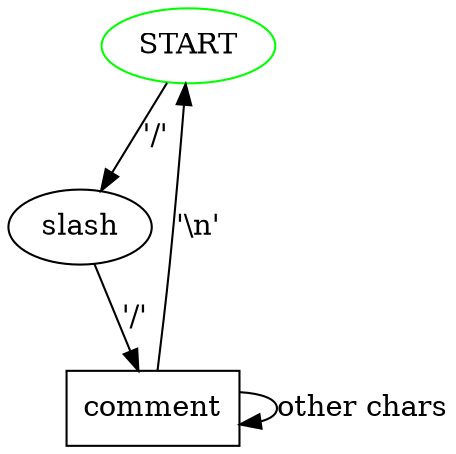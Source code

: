 digraph CommentParser {
    START [color=green; shape=ellipse];
    comment [shape=box];
    START -> slash [label="'/'"];
    slash -> comment [label="'/'"];
    comment -> comment [label="other chars"];
    comment -> START [label="'\\n'"]
}